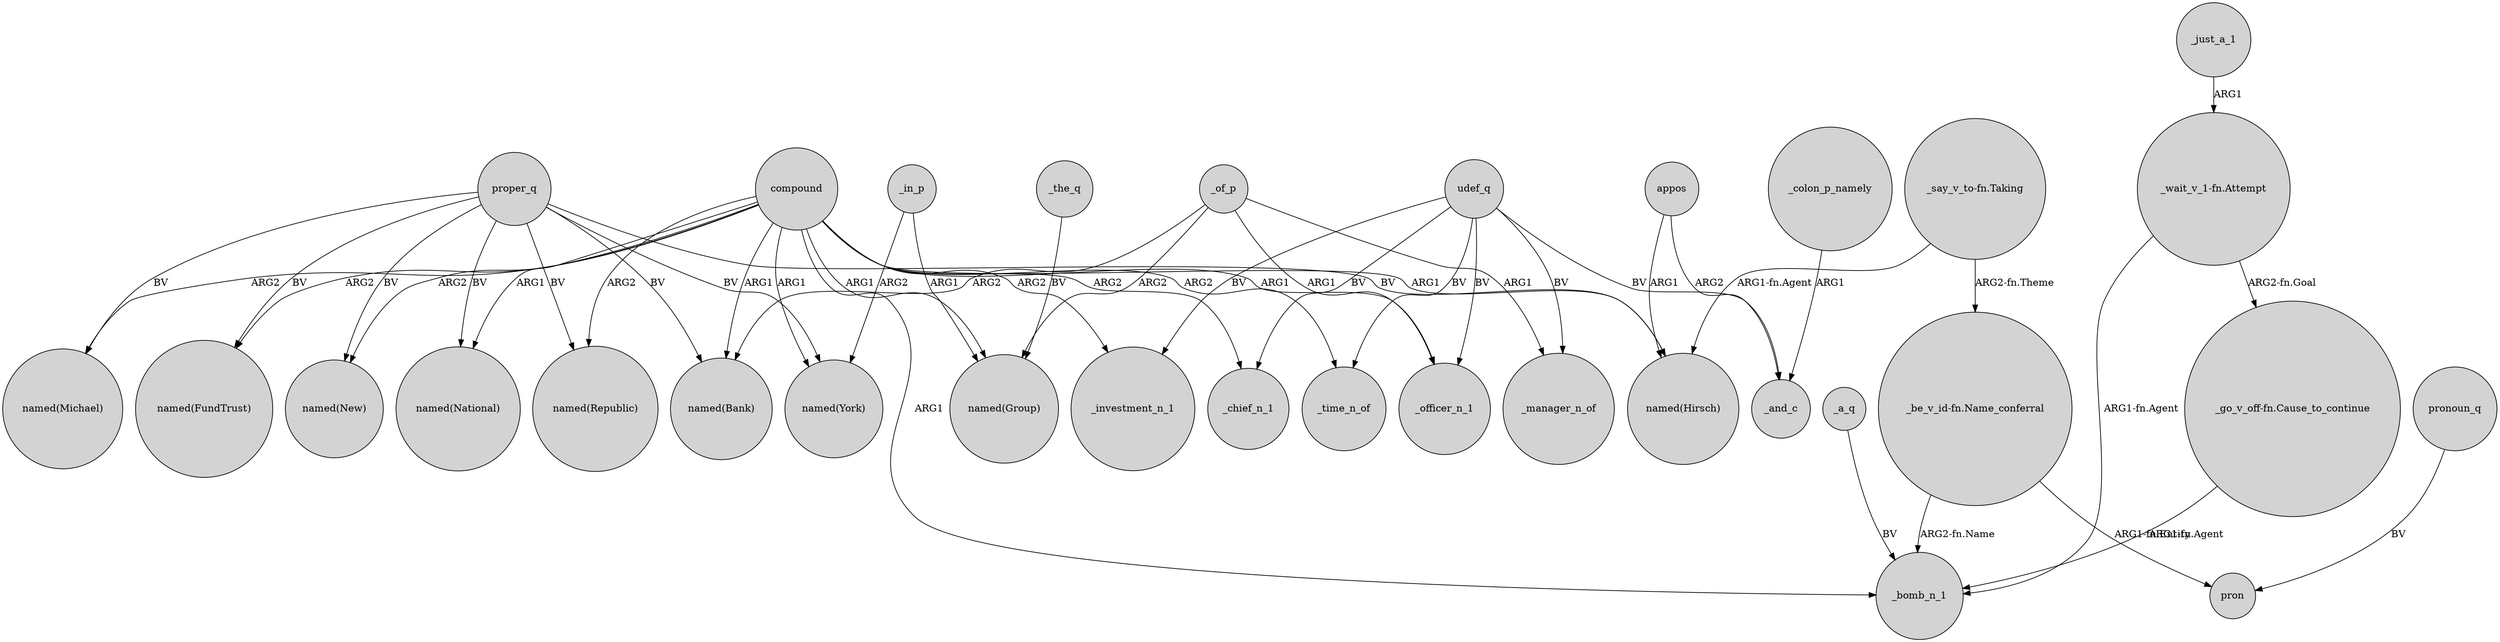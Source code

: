 digraph {
	node [shape=circle style=filled]
	proper_q -> "named(FundTrust)" [label=BV]
	_in_p -> "named(Group)" [label=ARG1]
	"_say_v_to-fn.Taking" -> "named(Hirsch)" [label="ARG1-fn.Agent"]
	compound -> "named(Michael)" [label=ARG2]
	compound -> _chief_n_1 [label=ARG2]
	appos -> _and_c [label=ARG2]
	udef_q -> _time_n_of [label=BV]
	"_say_v_to-fn.Taking" -> "_be_v_id-fn.Name_conferral" [label="ARG2-fn.Theme"]
	_of_p -> _manager_n_of [label=ARG1]
	appos -> "named(Hirsch)" [label=ARG1]
	compound -> "named(New)" [label=ARG2]
	compound -> _investment_n_1 [label=ARG2]
	udef_q -> _manager_n_of [label=BV]
	compound -> "named(Group)" [label=ARG1]
	proper_q -> "named(New)" [label=BV]
	udef_q -> _chief_n_1 [label=BV]
	_a_q -> _bomb_n_1 [label=BV]
	_of_p -> _officer_n_1 [label=ARG1]
	compound -> _bomb_n_1 [label=ARG1]
	"_wait_v_1-fn.Attempt" -> _bomb_n_1 [label="ARG1-fn.Agent"]
	_just_a_1 -> "_wait_v_1-fn.Attempt" [label=ARG1]
	compound -> "named(FundTrust)" [label=ARG2]
	"_go_v_off-fn.Cause_to_continue" -> _bomb_n_1 [label="ARG1-fn.Agent"]
	compound -> "named(Bank)" [label=ARG1]
	udef_q -> _and_c [label=BV]
	proper_q -> "named(Michael)" [label=BV]
	_the_q -> "named(Group)" [label=BV]
	proper_q -> "named(York)" [label=BV]
	pronoun_q -> pron [label=BV]
	compound -> "named(National)" [label=ARG1]
	_in_p -> "named(York)" [label=ARG2]
	udef_q -> _investment_n_1 [label=BV]
	compound -> _officer_n_1 [label=ARG1]
	_of_p -> "named(Bank)" [label=ARG2]
	udef_q -> _officer_n_1 [label=BV]
	compound -> "named(Republic)" [label=ARG2]
	"_be_v_id-fn.Name_conferral" -> pron [label="ARG1-fn.Entity"]
	compound -> _time_n_of [label=ARG2]
	proper_q -> "named(Hirsch)" [label=BV]
	proper_q -> "named(Republic)" [label=BV]
	_of_p -> "named(Group)" [label=ARG2]
	proper_q -> "named(National)" [label=BV]
	compound -> "named(York)" [label=ARG1]
	compound -> "named(Hirsch)" [label=ARG1]
	"_be_v_id-fn.Name_conferral" -> _bomb_n_1 [label="ARG2-fn.Name"]
	"_wait_v_1-fn.Attempt" -> "_go_v_off-fn.Cause_to_continue" [label="ARG2-fn.Goal"]
	_colon_p_namely -> _and_c [label=ARG1]
	proper_q -> "named(Bank)" [label=BV]
}
